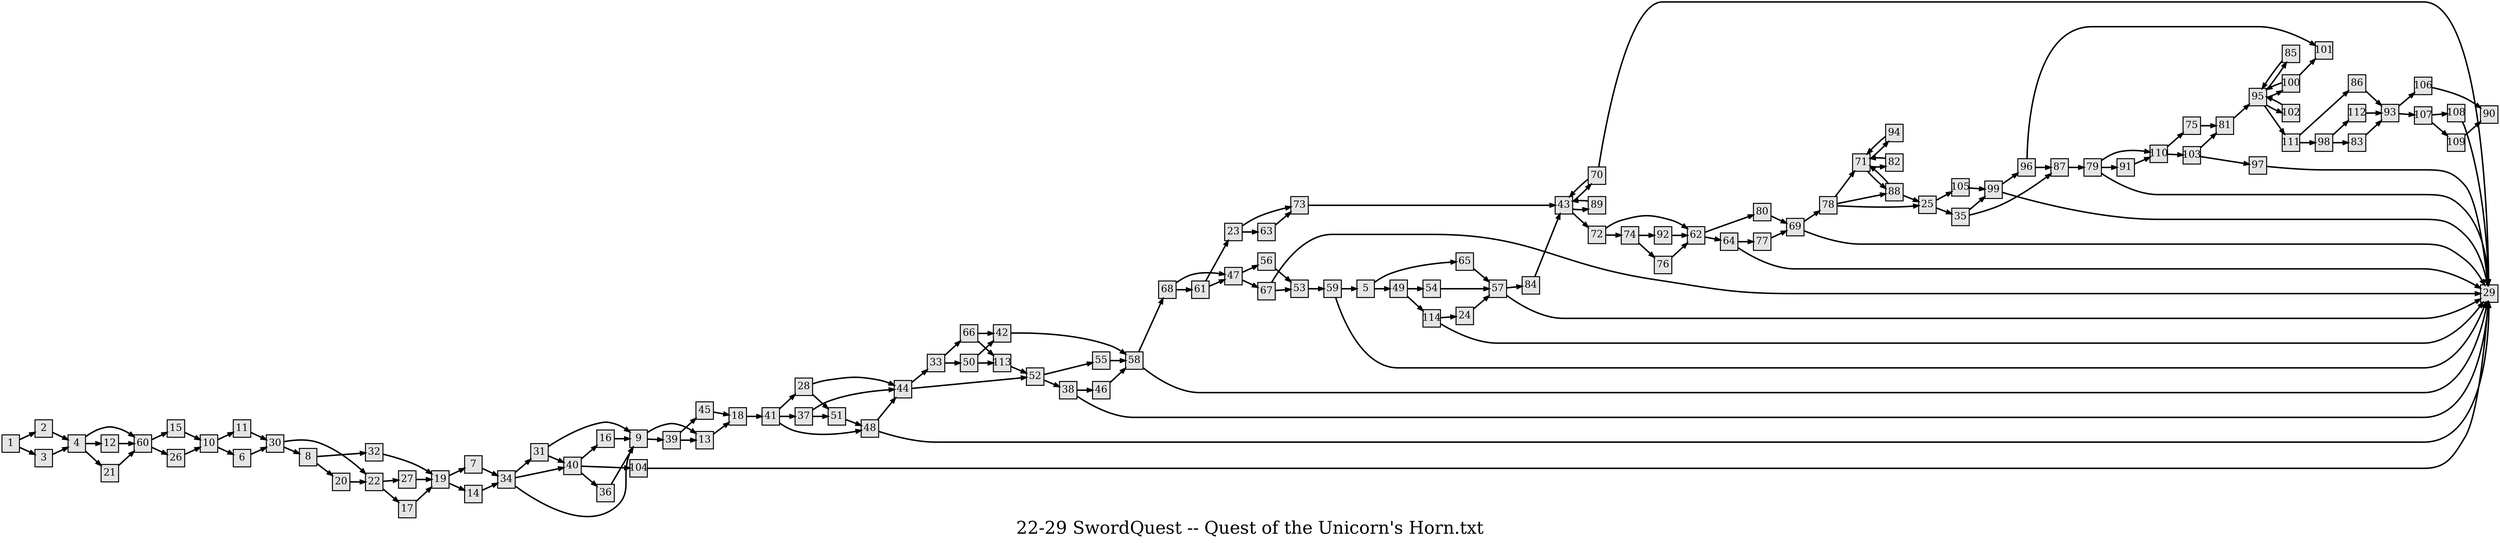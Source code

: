 digraph g{
  graph [ label="22-29 SwordQuest -- Quest of the Unicorn's Horn.txt" rankdir=LR, ordering=out, fontsize=36, nodesep="0.35", ranksep="0.45"];
  node  [shape=rect, penwidth=2, fontsize=20, style=filled, fillcolor=grey90, margin="0,0", labelfloat=true, regular=true, fixedsize=true];
  edge  [labelfloat=true, penwidth=3, fontsize=12];
  1 -> 2;
  1 -> 3;
  2 -> 4;
  3 -> 4;
  4 -> 60;
  4 -> 12;
  4 -> 21;
  5 -> 65;
  5 -> 49;
  6 -> 30;
  7 -> 34;
  8 -> 32;
  8 -> 20;
  9 -> 13;
  9 -> 39;
  10 -> 11;
  10 -> 6;
  11 -> 30;
  12 -> 60;
  13 -> 18;
  14 -> 34;
  15 -> 10;
  16 -> 9;
  17 -> 19;
  18 -> 41;
  19 -> 7;
  19 -> 14;
  20 -> 22;
  21 -> 60;
  22 -> 27;
  22 -> 17;
  23 -> 73;
  23 -> 63;
  24 -> 57;
  25 -> 105;
  25 -> 35;
  26 -> 10;
  27 -> 19;
  28 -> 44;
  28 -> 51;
  29;
  30 -> 22;
  30 -> 8;
  31 -> 9;
  31 -> 40;
  32 -> 19;
  33 -> 66;
  33 -> 50;
  34 -> 31;
  34 -> 40;
  34 -> 9;
  35 -> 99;
  35 -> 87;
  36 -> 9;
  37 -> 44;
  37 -> 51;
  38 -> 46;
  38 -> 29;
  39 -> 45;
  39 -> 13;
  40 -> 16;
  40 -> 104;
  40 -> 36;
  41 -> 28;
  41 -> 37;
  41 -> 48;
  42 -> 58;
  43 -> 70;
  43 -> 89;
  43 -> 72;
  44 -> 33;
  44 -> 52;
  45 -> 18;
  46 -> 58;
  47 -> 56;
  47 -> 67;
  48 -> 44;
  48 -> 29;
  49 -> 54;
  49 -> 114;
  50 -> 42;
  50 -> 113;
  51 -> 48;
  52 -> 55;
  52 -> 38;
  53 -> 59;
  54 -> 57;
  55 -> 58;
  56 -> 53;
  57 -> 84;
  57 -> 29;
  58 -> 68;
  58 -> 29;
  59 -> 5;
  59 -> 29;
  60 -> 15;
  60 -> 26;
  61 -> 23;
  61 -> 47;
  62 -> 80;
  62 -> 64;
  63 -> 73;
  64 -> 77;
  64 -> 29;
  65 -> 57;
  66 -> 42;
  66 -> 113;
  67 -> 29;
  67 -> 53;
  68 -> 47;
  68 -> 61;
  69 -> 78;
  69 -> 29;
  70 -> 43;
  70 -> 29;
  71 -> 94;
  71 -> 82;
  71 -> 88;
  72 -> 62;
  72 -> 74;
  73 -> 43;
  74 -> 92;
  74 -> 76;
  75 -> 81;
  76 -> 62;
  77 -> 69;
  78 -> 71;
  78 -> 88;
  78 -> 25;
  79 -> 110;
  79 -> 91;
  79 -> 29;
  80 -> 69;
  81 -> 95;
  82 -> 71;
  83 -> 93;
  84 -> 43;
  85 -> 95;
  86 -> 93;
  87 -> 79;
  88 -> 71;
  88 -> 25;
  89 -> 43;
  90;
  91 -> 110;
  92 -> 62;
  93 -> 106;
  93 -> 107;
  94 -> 71;
  95 -> 85;
  95 -> 100;
  95 -> 102;
  95 -> 111;
  96 -> 101;
  96 -> 87;
  97 -> 29;
  98 -> 112;
  98 -> 83;
  99 -> 96;
  99 -> 29;
  100 -> 95;
  100 -> 101;
  110;
  102 -> 95;
  103 -> 81;
  103 -> 97;
  104 -> 29;
  105 -> 99;
  106 -> 90;
  107 -> 108;
  107 -> 109;
  108 -> 29;
  109 -> 90;
  110 -> 75;
  110 -> 103;
  111 -> 86;
  111 -> 98;
  112 -> 93;
  113 -> 52;
  114 -> 24;
  114 -> 29;
  
  
}

